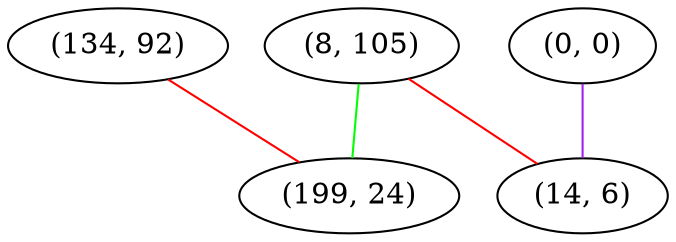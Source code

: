 graph "" {
"(8, 105)";
"(134, 92)";
"(0, 0)";
"(199, 24)";
"(14, 6)";
"(8, 105)" -- "(199, 24)"  [color=green, key=0, weight=2];
"(8, 105)" -- "(14, 6)"  [color=red, key=0, weight=1];
"(134, 92)" -- "(199, 24)"  [color=red, key=0, weight=1];
"(0, 0)" -- "(14, 6)"  [color=purple, key=0, weight=4];
}
